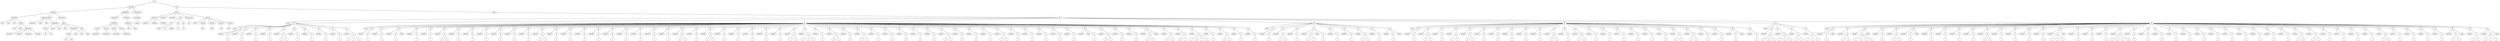 graph Tree {
	"t0" [label = "TEI"];
	"t1" [label = "teiHeader"];
	"t2" [label = "fileDesc"];
	"t3" [label = "titleStmt"];
	"t4" [label = "title"];
	"t5" [label = "title"];
	"t6" [label = "title"];
	"t7" [label = "author"];
	"t8" [label = "idno"];
	"t9" [label = "idno"];
	"t10" [label = "persName"];
	"t11" [label = "forename"];
	"t12" [label = "surname"];
	"t13" [label = "nameLink"];
	"t14" [label = "surname"];
	"t15" [label = "publicationStmt"];
	"t16" [label = "publisher"];
	"t17" [label = "idno"];
	"t18" [label = "idno"];
	"t19" [label = "availability"];
	"t20" [label = "licence"];
	"t21" [label = "ab"];
	"t22" [label = "ref"];
	"t23" [label = "sourceDesc"];
	"t24" [label = "bibl"];
	"t25" [label = "name"];
	"t26" [label = "idno"];
	"t27" [label = "idno"];
	"t28" [label = "availability"];
	"t29" [label = "licence"];
	"t30" [label = "ab"];
	"t31" [label = "ref"];
	"t32" [label = "bibl"];
	"t33" [label = "date"];
	"t34" [label = "date"];
	"t35" [label = "idno"];
	"t36" [label = "profileDesc"];
	"t37" [label = "particDesc"];
	"t38" [label = "listPerson"];
	"t39" [label = "person"];
	"t40" [label = "persName"];
	"t41" [label = "person"];
	"t42" [label = "persName"];
	"t43" [label = "person"];
	"t44" [label = "persName"];
	"t45" [label = "person"];
	"t46" [label = "persName"];
	"t47" [label = "textClass"];
	"t48" [label = "keywords"];
	"t49" [label = "term"];
	"t50" [label = "term"];
	"t51" [label = "revisionDesc"];
	"t52" [label = "listChange"];
	"t53" [label = "change"];
	"t54" [label = "text"];
	"t55" [label = "front"];
	"t56" [label = "docTitle"];
	"t57" [label = "titlePart"];
	"t58" [label = "titlePart"];
	"t59" [label = "titlePart"];
	"t60" [label = "docDate"];
	"t61" [label = "docAuthor"];
	"t62" [label = "div"];
	"t63" [label = "div"];
	"t64" [label = "head"];
	"t65" [label = "p"];
	"t66" [label = "signed"];
	"t67" [label = "div"];
	"t68" [label = "p"];
	"t69" [label = "div"];
	"t70" [label = "p"];
	"t71" [label = "performance"];
	"t72" [label = "ab"];
	"t73" [label = "castList"];
	"t74" [label = "head"];
	"t75" [label = "castItem"];
	"t76" [label = "role"];
	"t77" [label = "castItem"];
	"t78" [label = "role"];
	"t79" [label = "castItem"];
	"t80" [label = "role"];
	"t81" [label = "castItem"];
	"t82" [label = "role"];
	"t83" [label = "body"];
	"t84" [label = "div"];
	"t85" [label = "head"];
	"t86" [label = "div"];
	"t87" [label = "head"];
	"t88" [label = "sp"];
	"t89" [label = "speaker"];
	"t90" [label = "p"];
	"t91" [label = "s"];
	"t92" [label = "sp"];
	"t93" [label = "speaker"];
	"t94" [label = "p"];
	"t95" [label = "s"];
	"t96" [label = "sp"];
	"t97" [label = "speaker"];
	"t98" [label = "p"];
	"t99" [label = "s"];
	"t100" [label = "sp"];
	"t101" [label = "speaker"];
	"t102" [label = "p"];
	"t103" [label = "s"];
	"t104" [label = "sp"];
	"t105" [label = "speaker"];
	"t106" [label = "p"];
	"t107" [label = "s"];
	"t108" [label = "s"];
	"t109" [label = "sp"];
	"t110" [label = "speaker"];
	"t111" [label = "p"];
	"t112" [label = "s"];
	"t113" [label = "sp"];
	"t114" [label = "speaker"];
	"t115" [label = "p"];
	"t116" [label = "s"];
	"t117" [label = "sp"];
	"t118" [label = "speaker"];
	"t119" [label = "p"];
	"t120" [label = "s"];
	"t121" [label = "sp"];
	"t122" [label = "speaker"];
	"t123" [label = "p"];
	"t124" [label = "s"];
	"t125" [label = "sp"];
	"t126" [label = "speaker"];
	"t127" [label = "p"];
	"t128" [label = "s"];
	"t129" [label = "s"];
	"t130" [label = "s"];
	"t131" [label = "div"];
	"t132" [label = "head"];
	"t133" [label = "sp"];
	"t134" [label = "speaker"];
	"t135" [label = "p"];
	"t136" [label = "s"];
	"t137" [label = "sp"];
	"t138" [label = "speaker"];
	"t139" [label = "p"];
	"t140" [label = "s"];
	"t141" [label = "sp"];
	"t142" [label = "speaker"];
	"t143" [label = "p"];
	"t144" [label = "s"];
	"t145" [label = "stage"];
	"t146" [label = "sp"];
	"t147" [label = "speaker"];
	"t148" [label = "p"];
	"t149" [label = "s"];
	"t150" [label = "sp"];
	"t151" [label = "speaker"];
	"t152" [label = "p"];
	"t153" [label = "s"];
	"t154" [label = "sp"];
	"t155" [label = "speaker"];
	"t156" [label = "p"];
	"t157" [label = "s"];
	"t158" [label = "s"];
	"t159" [label = "sp"];
	"t160" [label = "speaker"];
	"t161" [label = "p"];
	"t162" [label = "s"];
	"t163" [label = "sp"];
	"t164" [label = "speaker"];
	"t165" [label = "p"];
	"t166" [label = "s"];
	"t167" [label = "sp"];
	"t168" [label = "speaker"];
	"t169" [label = "p"];
	"t170" [label = "s"];
	"t171" [label = "sp"];
	"t172" [label = "speaker"];
	"t173" [label = "p"];
	"t174" [label = "s"];
	"t175" [label = "sp"];
	"t176" [label = "speaker"];
	"t177" [label = "p"];
	"t178" [label = "s"];
	"t179" [label = "sp"];
	"t180" [label = "speaker"];
	"t181" [label = "p"];
	"t182" [label = "s"];
	"t183" [label = "sp"];
	"t184" [label = "speaker"];
	"t185" [label = "p"];
	"t186" [label = "s"];
	"t187" [label = "s"];
	"t188" [label = "sp"];
	"t189" [label = "speaker"];
	"t190" [label = "p"];
	"t191" [label = "s"];
	"t192" [label = "sp"];
	"t193" [label = "speaker"];
	"t194" [label = "p"];
	"t195" [label = "s"];
	"t196" [label = "sp"];
	"t197" [label = "speaker"];
	"t198" [label = "p"];
	"t199" [label = "s"];
	"t200" [label = "sp"];
	"t201" [label = "speaker"];
	"t202" [label = "p"];
	"t203" [label = "s"];
	"t204" [label = "sp"];
	"t205" [label = "speaker"];
	"t206" [label = "p"];
	"t207" [label = "s"];
	"t208" [label = "sp"];
	"t209" [label = "speaker"];
	"t210" [label = "p"];
	"t211" [label = "s"];
	"t212" [label = "sp"];
	"t213" [label = "speaker"];
	"t214" [label = "p"];
	"t215" [label = "s"];
	"t216" [label = "sp"];
	"t217" [label = "speaker"];
	"t218" [label = "p"];
	"t219" [label = "s"];
	"t220" [label = "sp"];
	"t221" [label = "speaker"];
	"t222" [label = "p"];
	"t223" [label = "s"];
	"t224" [label = "sp"];
	"t225" [label = "speaker"];
	"t226" [label = "p"];
	"t227" [label = "s"];
	"t228" [label = "s"];
	"t229" [label = "sp"];
	"t230" [label = "speaker"];
	"t231" [label = "p"];
	"t232" [label = "s"];
	"t233" [label = "sp"];
	"t234" [label = "speaker"];
	"t235" [label = "p"];
	"t236" [label = "s"];
	"t237" [label = "s"];
	"t238" [label = "sp"];
	"t239" [label = "speaker"];
	"t240" [label = "p"];
	"t241" [label = "s"];
	"t242" [label = "sp"];
	"t243" [label = "speaker"];
	"t244" [label = "p"];
	"t245" [label = "s"];
	"t246" [label = "sp"];
	"t247" [label = "speaker"];
	"t248" [label = "p"];
	"t249" [label = "s"];
	"t250" [label = "sp"];
	"t251" [label = "speaker"];
	"t252" [label = "p"];
	"t253" [label = "s"];
	"t254" [label = "sp"];
	"t255" [label = "speaker"];
	"t256" [label = "p"];
	"t257" [label = "s"];
	"t258" [label = "sp"];
	"t259" [label = "speaker"];
	"t260" [label = "p"];
	"t261" [label = "s"];
	"t262" [label = "s"];
	"t263" [label = "sp"];
	"t264" [label = "speaker"];
	"t265" [label = "p"];
	"t266" [label = "s"];
	"t267" [label = "s"];
	"t268" [label = "s"];
	"t269" [label = "sp"];
	"t270" [label = "speaker"];
	"t271" [label = "p"];
	"t272" [label = "s"];
	"t273" [label = "sp"];
	"t274" [label = "speaker"];
	"t275" [label = "p"];
	"t276" [label = "s"];
	"t277" [label = "s"];
	"t278" [label = "sp"];
	"t279" [label = "speaker"];
	"t280" [label = "p"];
	"t281" [label = "s"];
	"t282" [label = "sp"];
	"t283" [label = "speaker"];
	"t284" [label = "p"];
	"t285" [label = "s"];
	"t286" [label = "s"];
	"t287" [label = "sp"];
	"t288" [label = "speaker"];
	"t289" [label = "p"];
	"t290" [label = "s"];
	"t291" [label = "sp"];
	"t292" [label = "speaker"];
	"t293" [label = "p"];
	"t294" [label = "s"];
	"t295" [label = "sp"];
	"t296" [label = "speaker"];
	"t297" [label = "p"];
	"t298" [label = "s"];
	"t299" [label = "sp"];
	"t300" [label = "speaker"];
	"t301" [label = "p"];
	"t302" [label = "s"];
	"t303" [label = "sp"];
	"t304" [label = "speaker"];
	"t305" [label = "p"];
	"t306" [label = "s"];
	"t307" [label = "sp"];
	"t308" [label = "speaker"];
	"t309" [label = "p"];
	"t310" [label = "s"];
	"t311" [label = "s"];
	"t312" [label = "sp"];
	"t313" [label = "speaker"];
	"t314" [label = "p"];
	"t315" [label = "s"];
	"t316" [label = "sp"];
	"t317" [label = "speaker"];
	"t318" [label = "p"];
	"t319" [label = "s"];
	"t320" [label = "sp"];
	"t321" [label = "speaker"];
	"t322" [label = "p"];
	"t323" [label = "s"];
	"t324" [label = "sp"];
	"t325" [label = "speaker"];
	"t326" [label = "p"];
	"t327" [label = "s"];
	"t328" [label = "s"];
	"t329" [label = "sp"];
	"t330" [label = "speaker"];
	"t331" [label = "p"];
	"t332" [label = "s"];
	"t333" [label = "sp"];
	"t334" [label = "speaker"];
	"t335" [label = "p"];
	"t336" [label = "s"];
	"t337" [label = "sp"];
	"t338" [label = "speaker"];
	"t339" [label = "p"];
	"t340" [label = "s"];
	"t341" [label = "sp"];
	"t342" [label = "speaker"];
	"t343" [label = "p"];
	"t344" [label = "s"];
	"t345" [label = "sp"];
	"t346" [label = "speaker"];
	"t347" [label = "p"];
	"t348" [label = "s"];
	"t349" [label = "sp"];
	"t350" [label = "speaker"];
	"t351" [label = "note"];
	"t352" [label = "p"];
	"t353" [label = "s"];
	"t354" [label = "sp"];
	"t355" [label = "speaker"];
	"t356" [label = "p"];
	"t357" [label = "s"];
	"t358" [label = "s"];
	"t359" [label = "sp"];
	"t360" [label = "speaker"];
	"t361" [label = "p"];
	"t362" [label = "s"];
	"t363" [label = "sp"];
	"t364" [label = "speaker"];
	"t365" [label = "p"];
	"t366" [label = "s"];
	"t367" [label = "sp"];
	"t368" [label = "speaker"];
	"t369" [label = "p"];
	"t370" [label = "s"];
	"t371" [label = "s"];
	"t372" [label = "stage"];
	"t373" [label = "sp"];
	"t374" [label = "speaker"];
	"t375" [label = "p"];
	"t376" [label = "s"];
	"t377" [label = "s"];
	"t378" [label = "sp"];
	"t379" [label = "speaker"];
	"t380" [label = "p"];
	"t381" [label = "s"];
	"t382" [label = "s"];
	"t383" [label = "sp"];
	"t384" [label = "speaker"];
	"t385" [label = "p"];
	"t386" [label = "s"];
	"t387" [label = "s"];
	"t388" [label = "s"];
	"t389" [label = "s"];
	"t390" [label = "sp"];
	"t391" [label = "speaker"];
	"t392" [label = "p"];
	"t393" [label = "s"];
	"t394" [label = "sp"];
	"t395" [label = "speaker"];
	"t396" [label = "p"];
	"t397" [label = "s"];
	"t398" [label = "s"];
	"t399" [label = "sp"];
	"t400" [label = "speaker"];
	"t401" [label = "p"];
	"t402" [label = "s"];
	"t403" [label = "sp"];
	"t404" [label = "speaker"];
	"t405" [label = "p"];
	"t406" [label = "s"];
	"t407" [label = "div"];
	"t408" [label = "head"];
	"t409" [label = "sp"];
	"t410" [label = "speaker"];
	"t411" [label = "p"];
	"t412" [label = "s"];
	"t413" [label = "sp"];
	"t414" [label = "speaker"];
	"t415" [label = "p"];
	"t416" [label = "s"];
	"t417" [label = "s"];
	"t418" [label = "sp"];
	"t419" [label = "speaker"];
	"t420" [label = "p"];
	"t421" [label = "s"];
	"t422" [label = "sp"];
	"t423" [label = "speaker"];
	"t424" [label = "p"];
	"t425" [label = "s"];
	"t426" [label = "s"];
	"t427" [label = "stage"];
	"t428" [label = "p"];
	"t429" [label = "s"];
	"t430" [label = "sp"];
	"t431" [label = "speaker"];
	"t432" [label = "p"];
	"t433" [label = "s"];
	"t434" [label = "sp"];
	"t435" [label = "speaker"];
	"t436" [label = "p"];
	"t437" [label = "s"];
	"t438" [label = "sp"];
	"t439" [label = "speaker"];
	"t440" [label = "p"];
	"t441" [label = "s"];
	"t442" [label = "s"];
	"t443" [label = "sp"];
	"t444" [label = "speaker"];
	"t445" [label = "p"];
	"t446" [label = "s"];
	"t447" [label = "sp"];
	"t448" [label = "speaker"];
	"t449" [label = "p"];
	"t450" [label = "s"];
	"t451" [label = "stage"];
	"t452" [label = "div"];
	"t453" [label = "head"];
	"t454" [label = "sp"];
	"t455" [label = "speaker"];
	"t456" [label = "p"];
	"t457" [label = "s"];
	"t458" [label = "sp"];
	"t459" [label = "speaker"];
	"t460" [label = "p"];
	"t461" [label = "s"];
	"t462" [label = "s"];
	"t463" [label = "sp"];
	"t464" [label = "speaker"];
	"t465" [label = "p"];
	"t466" [label = "s"];
	"t467" [label = "sp"];
	"t468" [label = "speaker"];
	"t469" [label = "p"];
	"t470" [label = "s"];
	"t471" [label = "s"];
	"t472" [label = "sp"];
	"t473" [label = "speaker"];
	"t474" [label = "p"];
	"t475" [label = "s"];
	"t476" [label = "s"];
	"t477" [label = "sp"];
	"t478" [label = "speaker"];
	"t479" [label = "p"];
	"t480" [label = "s"];
	"t481" [label = "sp"];
	"t482" [label = "speaker"];
	"t483" [label = "p"];
	"t484" [label = "s"];
	"t485" [label = "sp"];
	"t486" [label = "speaker"];
	"t487" [label = "p"];
	"t488" [label = "s"];
	"t489" [label = "sp"];
	"t490" [label = "speaker"];
	"t491" [label = "p"];
	"t492" [label = "s"];
	"t493" [label = "sp"];
	"t494" [label = "speaker"];
	"t495" [label = "p"];
	"t496" [label = "s"];
	"t497" [label = "sp"];
	"t498" [label = "speaker"];
	"t499" [label = "p"];
	"t500" [label = "s"];
	"t501" [label = "s"];
	"t502" [label = "sp"];
	"t503" [label = "speaker"];
	"t504" [label = "p"];
	"t505" [label = "s"];
	"t506" [label = "sp"];
	"t507" [label = "speaker"];
	"t508" [label = "p"];
	"t509" [label = "s"];
	"t510" [label = "s"];
	"t511" [label = "sp"];
	"t512" [label = "speaker"];
	"t513" [label = "p"];
	"t514" [label = "s"];
	"t515" [label = "sp"];
	"t516" [label = "speaker"];
	"t517" [label = "p"];
	"t518" [label = "s"];
	"t519" [label = "sp"];
	"t520" [label = "speaker"];
	"t521" [label = "p"];
	"t522" [label = "s"];
	"t523" [label = "sp"];
	"t524" [label = "speaker"];
	"t525" [label = "p"];
	"t526" [label = "s"];
	"t527" [label = "sp"];
	"t528" [label = "speaker"];
	"t529" [label = "p"];
	"t530" [label = "s"];
	"t531" [label = "sp"];
	"t532" [label = "speaker"];
	"t533" [label = "p"];
	"t534" [label = "s"];
	"t535" [label = "sp"];
	"t536" [label = "speaker"];
	"t537" [label = "p"];
	"t538" [label = "s"];
	"t539" [label = "s"];
	"t540" [label = "sp"];
	"t541" [label = "speaker"];
	"t542" [label = "p"];
	"t543" [label = "s"];
	"t544" [label = "s"];
	"t545" [label = "sp"];
	"t546" [label = "speaker"];
	"t547" [label = "p"];
	"t548" [label = "s"];
	"t549" [label = "sp"];
	"t550" [label = "speaker"];
	"t551" [label = "p"];
	"t552" [label = "s"];
	"t553" [label = "sp"];
	"t554" [label = "speaker"];
	"t555" [label = "p"];
	"t556" [label = "s"];
	"t557" [label = "stage"];
	"t558" [label = "sp"];
	"t559" [label = "speaker"];
	"t560" [label = "p"];
	"t561" [label = "s"];
	"t562" [label = "div"];
	"t563" [label = "head"];
	"t564" [label = "sp"];
	"t565" [label = "speaker"];
	"t566" [label = "p"];
	"t567" [label = "s"];
	"t568" [label = "s"];
	"t569" [label = "s"];
	"t570" [label = "sp"];
	"t571" [label = "speaker"];
	"t572" [label = "p"];
	"t573" [label = "s"];
	"t574" [label = "s"];
	"t575" [label = "s"];
	"t576" [label = "sp"];
	"t577" [label = "speaker"];
	"t578" [label = "p"];
	"t579" [label = "s"];
	"t580" [label = "s"];
	"t581" [label = "sp"];
	"t582" [label = "speaker"];
	"t583" [label = "p"];
	"t584" [label = "s"];
	"t585" [label = "s"];
	"t586" [label = "s"];
	"t587" [label = "div"];
	"t588" [label = "head"];
	"t589" [label = "sp"];
	"t590" [label = "speaker"];
	"t591" [label = "p"];
	"t592" [label = "s"];
	"t593" [label = "stage"];
	"t594" [label = "sp"];
	"t595" [label = "speaker"];
	"t596" [label = "p"];
	"t597" [label = "s"];
	"t598" [label = "s"];
	"t599" [label = "sp"];
	"t600" [label = "speaker"];
	"t601" [label = "p"];
	"t602" [label = "s"];
	"t603" [label = "s"];
	"t604" [label = "s"];
	"t605" [label = "s"];
	"t606" [label = "stage"];
	"t607" [label = "sp"];
	"t608" [label = "speaker"];
	"t609" [label = "p"];
	"t610" [label = "s"];
	"t611" [label = "sp"];
	"t612" [label = "speaker"];
	"t613" [label = "p"];
	"t614" [label = "s"];
	"t615" [label = "s"];
	"t616" [label = "sp"];
	"t617" [label = "speaker"];
	"t618" [label = "p"];
	"t619" [label = "s"];
	"t620" [label = "stage"];
	"t621" [label = "sp"];
	"t622" [label = "speaker"];
	"t623" [label = "p"];
	"t624" [label = "s"];
	"t625" [label = "sp"];
	"t626" [label = "speaker"];
	"t627" [label = "p"];
	"t628" [label = "s"];
	"t629" [label = "sp"];
	"t630" [label = "speaker"];
	"t631" [label = "p"];
	"t632" [label = "s"];
	"t633" [label = "sp"];
	"t634" [label = "speaker"];
	"t635" [label = "p"];
	"t636" [label = "s"];
	"t637" [label = "sp"];
	"t638" [label = "speaker"];
	"t639" [label = "p"];
	"t640" [label = "s"];
	"t641" [label = "s"];
	"t642" [label = "sp"];
	"t643" [label = "speaker"];
	"t644" [label = "p"];
	"t645" [label = "s"];
	"t646" [label = "sp"];
	"t647" [label = "speaker"];
	"t648" [label = "p"];
	"t649" [label = "s"];
	"t650" [label = "sp"];
	"t651" [label = "speaker"];
	"t652" [label = "p"];
	"t653" [label = "s"];
	"t654" [label = "sp"];
	"t655" [label = "speaker"];
	"t656" [label = "p"];
	"t657" [label = "s"];
	"t658" [label = "sp"];
	"t659" [label = "speaker"];
	"t660" [label = "p"];
	"t661" [label = "s"];
	"t662" [label = "s"];
	"t663" [label = "s"];
	"t664" [label = "stage"];
	"t665" [label = "sp"];
	"t666" [label = "speaker"];
	"t667" [label = "p"];
	"t668" [label = "s"];
	"t669" [label = "sp"];
	"t670" [label = "speaker"];
	"t671" [label = "p"];
	"t672" [label = "s"];
	"t673" [label = "sp"];
	"t674" [label = "speaker"];
	"t675" [label = "p"];
	"t676" [label = "s"];
	"t677" [label = "sp"];
	"t678" [label = "speaker"];
	"t679" [label = "p"];
	"t680" [label = "s"];
	"t681" [label = "s"];
	"t682" [label = "s"];
	"t683" [label = "s"];
	"t684" [label = "sp"];
	"t685" [label = "speaker"];
	"t686" [label = "p"];
	"t687" [label = "s"];
	"t688" [label = "sp"];
	"t689" [label = "speaker"];
	"t690" [label = "p"];
	"t691" [label = "s"];
	"t692" [label = "sp"];
	"t693" [label = "speaker"];
	"t694" [label = "p"];
	"t695" [label = "s"];
	"t696" [label = "sp"];
	"t697" [label = "speaker"];
	"t698" [label = "p"];
	"t699" [label = "s"];
	"t700" [label = "sp"];
	"t701" [label = "speaker"];
	"t702" [label = "p"];
	"t703" [label = "s"];
	"t704" [label = "sp"];
	"t705" [label = "speaker"];
	"t706" [label = "p"];
	"t707" [label = "s"];
	"t708" [label = "sp"];
	"t709" [label = "speaker"];
	"t710" [label = "p"];
	"t711" [label = "s"];
	"t712" [label = "sp"];
	"t713" [label = "speaker"];
	"t714" [label = "p"];
	"t715" [label = "s"];
	"t716" [label = "sp"];
	"t717" [label = "speaker"];
	"t718" [label = "p"];
	"t719" [label = "s"];
	"t720" [label = "sp"];
	"t721" [label = "speaker"];
	"t722" [label = "p"];
	"t723" [label = "s"];
	"t724" [label = "sp"];
	"t725" [label = "speaker"];
	"t726" [label = "p"];
	"t727" [label = "s"];
	"t728" [label = "sp"];
	"t729" [label = "speaker"];
	"t730" [label = "p"];
	"t731" [label = "s"];
	"t732" [label = "sp"];
	"t733" [label = "speaker"];
	"t734" [label = "p"];
	"t735" [label = "s"];
	"t736" [label = "s"];
	"t737" [label = "sp"];
	"t738" [label = "speaker"];
	"t739" [label = "p"];
	"t740" [label = "s"];
	"t741" [label = "s"];
	"t742" [label = "sp"];
	"t743" [label = "speaker"];
	"t744" [label = "p"];
	"t745" [label = "s"];
	"t746" [label = "sp"];
	"t747" [label = "speaker"];
	"t748" [label = "p"];
	"t749" [label = "s"];
	"t750" [label = "sp"];
	"t751" [label = "speaker"];
	"t752" [label = "p"];
	"t753" [label = "s"];
	"t754" [label = "sp"];
	"t755" [label = "speaker"];
	"t756" [label = "p"];
	"t757" [label = "s"];
	"t758" [label = "sp"];
	"t759" [label = "speaker"];
	"t760" [label = "p"];
	"t761" [label = "s"];
	"t762" [label = "s"];
	"t763" [label = "sp"];
	"t764" [label = "speaker"];
	"t765" [label = "p"];
	"t766" [label = "s"];
	"t767" [label = "sp"];
	"t768" [label = "speaker"];
	"t769" [label = "p"];
	"t770" [label = "s"];
	"t771" [label = "sp"];
	"t772" [label = "speaker"];
	"t773" [label = "p"];
	"t774" [label = "s"];
	"t775" [label = "sp"];
	"t776" [label = "speaker"];
	"t777" [label = "p"];
	"t778" [label = "s"];
	"t779" [label = "sp"];
	"t780" [label = "speaker"];
	"t781" [label = "p"];
	"t782" [label = "s"];
	"t783" [label = "s"];
	"t784" [label = "stage"];
	"t785" [label = "sp"];
	"t786" [label = "speaker"];
	"t787" [label = "p"];
	"t788" [label = "s"];
	"t789" [label = "s"];
	"t790" [label = "sp"];
	"t791" [label = "speaker"];
	"t792" [label = "p"];
	"t793" [label = "s"];
	"t794" [label = "s"];
	"t795" [label = "s"];
	"t796" [label = "stage"];
	"t0" -- "t1";
	"t1" -- "t2";
	"t2" -- "t3";
	"t3" -- "t4";
	"t3" -- "t5";
	"t3" -- "t6";
	"t3" -- "t7";
	"t7" -- "t8";
	"t7" -- "t9";
	"t7" -- "t10";
	"t10" -- "t11";
	"t10" -- "t12";
	"t10" -- "t13";
	"t10" -- "t14";
	"t2" -- "t15";
	"t15" -- "t16";
	"t15" -- "t17";
	"t15" -- "t18";
	"t15" -- "t19";
	"t19" -- "t20";
	"t20" -- "t21";
	"t20" -- "t22";
	"t2" -- "t23";
	"t23" -- "t24";
	"t24" -- "t25";
	"t24" -- "t26";
	"t24" -- "t27";
	"t24" -- "t28";
	"t28" -- "t29";
	"t29" -- "t30";
	"t29" -- "t31";
	"t24" -- "t32";
	"t32" -- "t33";
	"t32" -- "t34";
	"t32" -- "t35";
	"t1" -- "t36";
	"t36" -- "t37";
	"t37" -- "t38";
	"t38" -- "t39";
	"t39" -- "t40";
	"t38" -- "t41";
	"t41" -- "t42";
	"t38" -- "t43";
	"t43" -- "t44";
	"t38" -- "t45";
	"t45" -- "t46";
	"t36" -- "t47";
	"t47" -- "t48";
	"t48" -- "t49";
	"t48" -- "t50";
	"t1" -- "t51";
	"t51" -- "t52";
	"t52" -- "t53";
	"t0" -- "t54";
	"t54" -- "t55";
	"t55" -- "t56";
	"t56" -- "t57";
	"t56" -- "t58";
	"t56" -- "t59";
	"t55" -- "t60";
	"t55" -- "t61";
	"t55" -- "t62";
	"t62" -- "t63";
	"t63" -- "t64";
	"t63" -- "t65";
	"t63" -- "t66";
	"t62" -- "t67";
	"t67" -- "t68";
	"t62" -- "t69";
	"t69" -- "t70";
	"t55" -- "t71";
	"t71" -- "t72";
	"t55" -- "t73";
	"t73" -- "t74";
	"t73" -- "t75";
	"t75" -- "t76";
	"t73" -- "t77";
	"t77" -- "t78";
	"t73" -- "t79";
	"t79" -- "t80";
	"t73" -- "t81";
	"t81" -- "t82";
	"t54" -- "t83";
	"t83" -- "t84";
	"t84" -- "t85";
	"t84" -- "t86";
	"t86" -- "t87";
	"t86" -- "t88";
	"t88" -- "t89";
	"t88" -- "t90";
	"t90" -- "t91";
	"t86" -- "t92";
	"t92" -- "t93";
	"t92" -- "t94";
	"t94" -- "t95";
	"t86" -- "t96";
	"t96" -- "t97";
	"t96" -- "t98";
	"t98" -- "t99";
	"t86" -- "t100";
	"t100" -- "t101";
	"t100" -- "t102";
	"t102" -- "t103";
	"t86" -- "t104";
	"t104" -- "t105";
	"t104" -- "t106";
	"t106" -- "t107";
	"t106" -- "t108";
	"t86" -- "t109";
	"t109" -- "t110";
	"t109" -- "t111";
	"t111" -- "t112";
	"t86" -- "t113";
	"t113" -- "t114";
	"t113" -- "t115";
	"t115" -- "t116";
	"t86" -- "t117";
	"t117" -- "t118";
	"t117" -- "t119";
	"t119" -- "t120";
	"t86" -- "t121";
	"t121" -- "t122";
	"t121" -- "t123";
	"t123" -- "t124";
	"t86" -- "t125";
	"t125" -- "t126";
	"t125" -- "t127";
	"t127" -- "t128";
	"t127" -- "t129";
	"t127" -- "t130";
	"t84" -- "t131";
	"t131" -- "t132";
	"t131" -- "t133";
	"t133" -- "t134";
	"t133" -- "t135";
	"t135" -- "t136";
	"t131" -- "t137";
	"t137" -- "t138";
	"t137" -- "t139";
	"t139" -- "t140";
	"t131" -- "t141";
	"t141" -- "t142";
	"t141" -- "t143";
	"t143" -- "t144";
	"t141" -- "t145";
	"t131" -- "t146";
	"t146" -- "t147";
	"t146" -- "t148";
	"t148" -- "t149";
	"t131" -- "t150";
	"t150" -- "t151";
	"t150" -- "t152";
	"t152" -- "t153";
	"t131" -- "t154";
	"t154" -- "t155";
	"t154" -- "t156";
	"t156" -- "t157";
	"t156" -- "t158";
	"t131" -- "t159";
	"t159" -- "t160";
	"t159" -- "t161";
	"t161" -- "t162";
	"t131" -- "t163";
	"t163" -- "t164";
	"t163" -- "t165";
	"t165" -- "t166";
	"t131" -- "t167";
	"t167" -- "t168";
	"t167" -- "t169";
	"t169" -- "t170";
	"t131" -- "t171";
	"t171" -- "t172";
	"t171" -- "t173";
	"t173" -- "t174";
	"t131" -- "t175";
	"t175" -- "t176";
	"t175" -- "t177";
	"t177" -- "t178";
	"t131" -- "t179";
	"t179" -- "t180";
	"t179" -- "t181";
	"t181" -- "t182";
	"t131" -- "t183";
	"t183" -- "t184";
	"t183" -- "t185";
	"t185" -- "t186";
	"t185" -- "t187";
	"t131" -- "t188";
	"t188" -- "t189";
	"t188" -- "t190";
	"t190" -- "t191";
	"t131" -- "t192";
	"t192" -- "t193";
	"t192" -- "t194";
	"t194" -- "t195";
	"t131" -- "t196";
	"t196" -- "t197";
	"t196" -- "t198";
	"t198" -- "t199";
	"t131" -- "t200";
	"t200" -- "t201";
	"t200" -- "t202";
	"t202" -- "t203";
	"t131" -- "t204";
	"t204" -- "t205";
	"t204" -- "t206";
	"t206" -- "t207";
	"t131" -- "t208";
	"t208" -- "t209";
	"t208" -- "t210";
	"t210" -- "t211";
	"t131" -- "t212";
	"t212" -- "t213";
	"t212" -- "t214";
	"t214" -- "t215";
	"t131" -- "t216";
	"t216" -- "t217";
	"t216" -- "t218";
	"t218" -- "t219";
	"t131" -- "t220";
	"t220" -- "t221";
	"t220" -- "t222";
	"t222" -- "t223";
	"t131" -- "t224";
	"t224" -- "t225";
	"t224" -- "t226";
	"t226" -- "t227";
	"t226" -- "t228";
	"t131" -- "t229";
	"t229" -- "t230";
	"t229" -- "t231";
	"t231" -- "t232";
	"t131" -- "t233";
	"t233" -- "t234";
	"t233" -- "t235";
	"t235" -- "t236";
	"t235" -- "t237";
	"t131" -- "t238";
	"t238" -- "t239";
	"t238" -- "t240";
	"t240" -- "t241";
	"t131" -- "t242";
	"t242" -- "t243";
	"t242" -- "t244";
	"t244" -- "t245";
	"t131" -- "t246";
	"t246" -- "t247";
	"t246" -- "t248";
	"t248" -- "t249";
	"t131" -- "t250";
	"t250" -- "t251";
	"t250" -- "t252";
	"t252" -- "t253";
	"t131" -- "t254";
	"t254" -- "t255";
	"t254" -- "t256";
	"t256" -- "t257";
	"t131" -- "t258";
	"t258" -- "t259";
	"t258" -- "t260";
	"t260" -- "t261";
	"t260" -- "t262";
	"t131" -- "t263";
	"t263" -- "t264";
	"t263" -- "t265";
	"t265" -- "t266";
	"t265" -- "t267";
	"t265" -- "t268";
	"t131" -- "t269";
	"t269" -- "t270";
	"t269" -- "t271";
	"t271" -- "t272";
	"t131" -- "t273";
	"t273" -- "t274";
	"t273" -- "t275";
	"t275" -- "t276";
	"t275" -- "t277";
	"t131" -- "t278";
	"t278" -- "t279";
	"t278" -- "t280";
	"t280" -- "t281";
	"t131" -- "t282";
	"t282" -- "t283";
	"t282" -- "t284";
	"t284" -- "t285";
	"t284" -- "t286";
	"t131" -- "t287";
	"t287" -- "t288";
	"t287" -- "t289";
	"t289" -- "t290";
	"t131" -- "t291";
	"t291" -- "t292";
	"t291" -- "t293";
	"t293" -- "t294";
	"t131" -- "t295";
	"t295" -- "t296";
	"t295" -- "t297";
	"t297" -- "t298";
	"t131" -- "t299";
	"t299" -- "t300";
	"t299" -- "t301";
	"t301" -- "t302";
	"t131" -- "t303";
	"t303" -- "t304";
	"t303" -- "t305";
	"t305" -- "t306";
	"t131" -- "t307";
	"t307" -- "t308";
	"t307" -- "t309";
	"t309" -- "t310";
	"t309" -- "t311";
	"t131" -- "t312";
	"t312" -- "t313";
	"t312" -- "t314";
	"t314" -- "t315";
	"t131" -- "t316";
	"t316" -- "t317";
	"t316" -- "t318";
	"t318" -- "t319";
	"t131" -- "t320";
	"t320" -- "t321";
	"t320" -- "t322";
	"t322" -- "t323";
	"t131" -- "t324";
	"t324" -- "t325";
	"t324" -- "t326";
	"t326" -- "t327";
	"t326" -- "t328";
	"t131" -- "t329";
	"t329" -- "t330";
	"t329" -- "t331";
	"t331" -- "t332";
	"t131" -- "t333";
	"t333" -- "t334";
	"t333" -- "t335";
	"t335" -- "t336";
	"t131" -- "t337";
	"t337" -- "t338";
	"t337" -- "t339";
	"t339" -- "t340";
	"t131" -- "t341";
	"t341" -- "t342";
	"t341" -- "t343";
	"t343" -- "t344";
	"t131" -- "t345";
	"t345" -- "t346";
	"t345" -- "t347";
	"t347" -- "t348";
	"t131" -- "t349";
	"t349" -- "t350";
	"t349" -- "t351";
	"t349" -- "t352";
	"t352" -- "t353";
	"t131" -- "t354";
	"t354" -- "t355";
	"t354" -- "t356";
	"t356" -- "t357";
	"t356" -- "t358";
	"t131" -- "t359";
	"t359" -- "t360";
	"t359" -- "t361";
	"t361" -- "t362";
	"t131" -- "t363";
	"t363" -- "t364";
	"t363" -- "t365";
	"t365" -- "t366";
	"t131" -- "t367";
	"t367" -- "t368";
	"t367" -- "t369";
	"t369" -- "t370";
	"t369" -- "t371";
	"t367" -- "t372";
	"t131" -- "t373";
	"t373" -- "t374";
	"t373" -- "t375";
	"t375" -- "t376";
	"t375" -- "t377";
	"t131" -- "t378";
	"t378" -- "t379";
	"t378" -- "t380";
	"t380" -- "t381";
	"t380" -- "t382";
	"t131" -- "t383";
	"t383" -- "t384";
	"t383" -- "t385";
	"t385" -- "t386";
	"t385" -- "t387";
	"t385" -- "t388";
	"t385" -- "t389";
	"t131" -- "t390";
	"t390" -- "t391";
	"t390" -- "t392";
	"t392" -- "t393";
	"t131" -- "t394";
	"t394" -- "t395";
	"t394" -- "t396";
	"t396" -- "t397";
	"t396" -- "t398";
	"t131" -- "t399";
	"t399" -- "t400";
	"t399" -- "t401";
	"t401" -- "t402";
	"t131" -- "t403";
	"t403" -- "t404";
	"t403" -- "t405";
	"t405" -- "t406";
	"t84" -- "t407";
	"t407" -- "t408";
	"t407" -- "t409";
	"t409" -- "t410";
	"t409" -- "t411";
	"t411" -- "t412";
	"t407" -- "t413";
	"t413" -- "t414";
	"t413" -- "t415";
	"t415" -- "t416";
	"t415" -- "t417";
	"t407" -- "t418";
	"t418" -- "t419";
	"t418" -- "t420";
	"t420" -- "t421";
	"t407" -- "t422";
	"t422" -- "t423";
	"t422" -- "t424";
	"t424" -- "t425";
	"t424" -- "t426";
	"t422" -- "t427";
	"t422" -- "t428";
	"t428" -- "t429";
	"t407" -- "t430";
	"t430" -- "t431";
	"t430" -- "t432";
	"t432" -- "t433";
	"t407" -- "t434";
	"t434" -- "t435";
	"t434" -- "t436";
	"t436" -- "t437";
	"t407" -- "t438";
	"t438" -- "t439";
	"t438" -- "t440";
	"t440" -- "t441";
	"t440" -- "t442";
	"t407" -- "t443";
	"t443" -- "t444";
	"t443" -- "t445";
	"t445" -- "t446";
	"t407" -- "t447";
	"t447" -- "t448";
	"t447" -- "t449";
	"t449" -- "t450";
	"t447" -- "t451";
	"t84" -- "t452";
	"t452" -- "t453";
	"t452" -- "t454";
	"t454" -- "t455";
	"t454" -- "t456";
	"t456" -- "t457";
	"t452" -- "t458";
	"t458" -- "t459";
	"t458" -- "t460";
	"t460" -- "t461";
	"t460" -- "t462";
	"t452" -- "t463";
	"t463" -- "t464";
	"t463" -- "t465";
	"t465" -- "t466";
	"t452" -- "t467";
	"t467" -- "t468";
	"t467" -- "t469";
	"t469" -- "t470";
	"t469" -- "t471";
	"t452" -- "t472";
	"t472" -- "t473";
	"t472" -- "t474";
	"t474" -- "t475";
	"t474" -- "t476";
	"t452" -- "t477";
	"t477" -- "t478";
	"t477" -- "t479";
	"t479" -- "t480";
	"t452" -- "t481";
	"t481" -- "t482";
	"t481" -- "t483";
	"t483" -- "t484";
	"t452" -- "t485";
	"t485" -- "t486";
	"t485" -- "t487";
	"t487" -- "t488";
	"t452" -- "t489";
	"t489" -- "t490";
	"t489" -- "t491";
	"t491" -- "t492";
	"t452" -- "t493";
	"t493" -- "t494";
	"t493" -- "t495";
	"t495" -- "t496";
	"t452" -- "t497";
	"t497" -- "t498";
	"t497" -- "t499";
	"t499" -- "t500";
	"t499" -- "t501";
	"t452" -- "t502";
	"t502" -- "t503";
	"t502" -- "t504";
	"t504" -- "t505";
	"t452" -- "t506";
	"t506" -- "t507";
	"t506" -- "t508";
	"t508" -- "t509";
	"t508" -- "t510";
	"t452" -- "t511";
	"t511" -- "t512";
	"t511" -- "t513";
	"t513" -- "t514";
	"t452" -- "t515";
	"t515" -- "t516";
	"t515" -- "t517";
	"t517" -- "t518";
	"t452" -- "t519";
	"t519" -- "t520";
	"t519" -- "t521";
	"t521" -- "t522";
	"t452" -- "t523";
	"t523" -- "t524";
	"t523" -- "t525";
	"t525" -- "t526";
	"t452" -- "t527";
	"t527" -- "t528";
	"t527" -- "t529";
	"t529" -- "t530";
	"t452" -- "t531";
	"t531" -- "t532";
	"t531" -- "t533";
	"t533" -- "t534";
	"t452" -- "t535";
	"t535" -- "t536";
	"t535" -- "t537";
	"t537" -- "t538";
	"t537" -- "t539";
	"t452" -- "t540";
	"t540" -- "t541";
	"t540" -- "t542";
	"t542" -- "t543";
	"t542" -- "t544";
	"t452" -- "t545";
	"t545" -- "t546";
	"t545" -- "t547";
	"t547" -- "t548";
	"t452" -- "t549";
	"t549" -- "t550";
	"t549" -- "t551";
	"t551" -- "t552";
	"t452" -- "t553";
	"t553" -- "t554";
	"t553" -- "t555";
	"t555" -- "t556";
	"t553" -- "t557";
	"t452" -- "t558";
	"t558" -- "t559";
	"t558" -- "t560";
	"t560" -- "t561";
	"t84" -- "t562";
	"t562" -- "t563";
	"t562" -- "t564";
	"t564" -- "t565";
	"t564" -- "t566";
	"t566" -- "t567";
	"t566" -- "t568";
	"t566" -- "t569";
	"t562" -- "t570";
	"t570" -- "t571";
	"t570" -- "t572";
	"t572" -- "t573";
	"t572" -- "t574";
	"t572" -- "t575";
	"t562" -- "t576";
	"t576" -- "t577";
	"t576" -- "t578";
	"t578" -- "t579";
	"t578" -- "t580";
	"t562" -- "t581";
	"t581" -- "t582";
	"t581" -- "t583";
	"t583" -- "t584";
	"t583" -- "t585";
	"t583" -- "t586";
	"t84" -- "t587";
	"t587" -- "t588";
	"t587" -- "t589";
	"t589" -- "t590";
	"t589" -- "t591";
	"t591" -- "t592";
	"t589" -- "t593";
	"t587" -- "t594";
	"t594" -- "t595";
	"t594" -- "t596";
	"t596" -- "t597";
	"t596" -- "t598";
	"t587" -- "t599";
	"t599" -- "t600";
	"t599" -- "t601";
	"t601" -- "t602";
	"t601" -- "t603";
	"t601" -- "t604";
	"t601" -- "t605";
	"t599" -- "t606";
	"t587" -- "t607";
	"t607" -- "t608";
	"t607" -- "t609";
	"t609" -- "t610";
	"t587" -- "t611";
	"t611" -- "t612";
	"t611" -- "t613";
	"t613" -- "t614";
	"t613" -- "t615";
	"t587" -- "t616";
	"t616" -- "t617";
	"t616" -- "t618";
	"t618" -- "t619";
	"t616" -- "t620";
	"t587" -- "t621";
	"t621" -- "t622";
	"t621" -- "t623";
	"t623" -- "t624";
	"t587" -- "t625";
	"t625" -- "t626";
	"t625" -- "t627";
	"t627" -- "t628";
	"t587" -- "t629";
	"t629" -- "t630";
	"t629" -- "t631";
	"t631" -- "t632";
	"t587" -- "t633";
	"t633" -- "t634";
	"t633" -- "t635";
	"t635" -- "t636";
	"t587" -- "t637";
	"t637" -- "t638";
	"t637" -- "t639";
	"t639" -- "t640";
	"t639" -- "t641";
	"t587" -- "t642";
	"t642" -- "t643";
	"t642" -- "t644";
	"t644" -- "t645";
	"t587" -- "t646";
	"t646" -- "t647";
	"t646" -- "t648";
	"t648" -- "t649";
	"t587" -- "t650";
	"t650" -- "t651";
	"t650" -- "t652";
	"t652" -- "t653";
	"t587" -- "t654";
	"t654" -- "t655";
	"t654" -- "t656";
	"t656" -- "t657";
	"t587" -- "t658";
	"t658" -- "t659";
	"t658" -- "t660";
	"t660" -- "t661";
	"t660" -- "t662";
	"t660" -- "t663";
	"t658" -- "t664";
	"t587" -- "t665";
	"t665" -- "t666";
	"t665" -- "t667";
	"t667" -- "t668";
	"t587" -- "t669";
	"t669" -- "t670";
	"t669" -- "t671";
	"t671" -- "t672";
	"t587" -- "t673";
	"t673" -- "t674";
	"t673" -- "t675";
	"t675" -- "t676";
	"t587" -- "t677";
	"t677" -- "t678";
	"t677" -- "t679";
	"t679" -- "t680";
	"t679" -- "t681";
	"t679" -- "t682";
	"t679" -- "t683";
	"t587" -- "t684";
	"t684" -- "t685";
	"t684" -- "t686";
	"t686" -- "t687";
	"t587" -- "t688";
	"t688" -- "t689";
	"t688" -- "t690";
	"t690" -- "t691";
	"t587" -- "t692";
	"t692" -- "t693";
	"t692" -- "t694";
	"t694" -- "t695";
	"t587" -- "t696";
	"t696" -- "t697";
	"t696" -- "t698";
	"t698" -- "t699";
	"t587" -- "t700";
	"t700" -- "t701";
	"t700" -- "t702";
	"t702" -- "t703";
	"t587" -- "t704";
	"t704" -- "t705";
	"t704" -- "t706";
	"t706" -- "t707";
	"t587" -- "t708";
	"t708" -- "t709";
	"t708" -- "t710";
	"t710" -- "t711";
	"t587" -- "t712";
	"t712" -- "t713";
	"t712" -- "t714";
	"t714" -- "t715";
	"t587" -- "t716";
	"t716" -- "t717";
	"t716" -- "t718";
	"t718" -- "t719";
	"t587" -- "t720";
	"t720" -- "t721";
	"t720" -- "t722";
	"t722" -- "t723";
	"t587" -- "t724";
	"t724" -- "t725";
	"t724" -- "t726";
	"t726" -- "t727";
	"t587" -- "t728";
	"t728" -- "t729";
	"t728" -- "t730";
	"t730" -- "t731";
	"t587" -- "t732";
	"t732" -- "t733";
	"t732" -- "t734";
	"t734" -- "t735";
	"t734" -- "t736";
	"t587" -- "t737";
	"t737" -- "t738";
	"t737" -- "t739";
	"t739" -- "t740";
	"t739" -- "t741";
	"t587" -- "t742";
	"t742" -- "t743";
	"t742" -- "t744";
	"t744" -- "t745";
	"t587" -- "t746";
	"t746" -- "t747";
	"t746" -- "t748";
	"t748" -- "t749";
	"t587" -- "t750";
	"t750" -- "t751";
	"t750" -- "t752";
	"t752" -- "t753";
	"t587" -- "t754";
	"t754" -- "t755";
	"t754" -- "t756";
	"t756" -- "t757";
	"t587" -- "t758";
	"t758" -- "t759";
	"t758" -- "t760";
	"t760" -- "t761";
	"t760" -- "t762";
	"t587" -- "t763";
	"t763" -- "t764";
	"t763" -- "t765";
	"t765" -- "t766";
	"t587" -- "t767";
	"t767" -- "t768";
	"t767" -- "t769";
	"t769" -- "t770";
	"t587" -- "t771";
	"t771" -- "t772";
	"t771" -- "t773";
	"t773" -- "t774";
	"t587" -- "t775";
	"t775" -- "t776";
	"t775" -- "t777";
	"t777" -- "t778";
	"t587" -- "t779";
	"t779" -- "t780";
	"t779" -- "t781";
	"t781" -- "t782";
	"t781" -- "t783";
	"t779" -- "t784";
	"t587" -- "t785";
	"t785" -- "t786";
	"t785" -- "t787";
	"t787" -- "t788";
	"t787" -- "t789";
	"t587" -- "t790";
	"t790" -- "t791";
	"t790" -- "t792";
	"t792" -- "t793";
	"t792" -- "t794";
	"t792" -- "t795";
	"t790" -- "t796";
}
